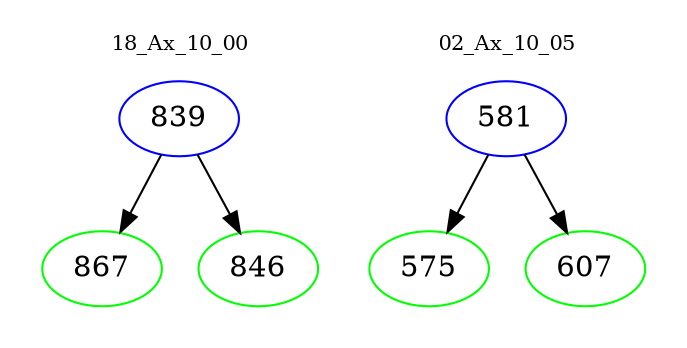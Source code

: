 digraph{
subgraph cluster_0 {
color = white
label = "18_Ax_10_00";
fontsize=10;
T0_839 [label="839", color="blue"]
T0_839 -> T0_867 [color="black"]
T0_867 [label="867", color="green"]
T0_839 -> T0_846 [color="black"]
T0_846 [label="846", color="green"]
}
subgraph cluster_1 {
color = white
label = "02_Ax_10_05";
fontsize=10;
T1_581 [label="581", color="blue"]
T1_581 -> T1_575 [color="black"]
T1_575 [label="575", color="green"]
T1_581 -> T1_607 [color="black"]
T1_607 [label="607", color="green"]
}
}
